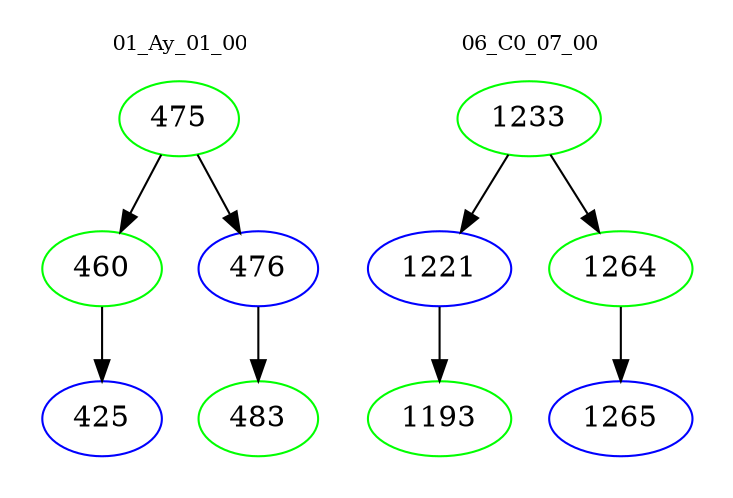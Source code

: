 digraph{
subgraph cluster_0 {
color = white
label = "01_Ay_01_00";
fontsize=10;
T0_475 [label="475", color="green"]
T0_475 -> T0_460 [color="black"]
T0_460 [label="460", color="green"]
T0_460 -> T0_425 [color="black"]
T0_425 [label="425", color="blue"]
T0_475 -> T0_476 [color="black"]
T0_476 [label="476", color="blue"]
T0_476 -> T0_483 [color="black"]
T0_483 [label="483", color="green"]
}
subgraph cluster_1 {
color = white
label = "06_C0_07_00";
fontsize=10;
T1_1233 [label="1233", color="green"]
T1_1233 -> T1_1221 [color="black"]
T1_1221 [label="1221", color="blue"]
T1_1221 -> T1_1193 [color="black"]
T1_1193 [label="1193", color="green"]
T1_1233 -> T1_1264 [color="black"]
T1_1264 [label="1264", color="green"]
T1_1264 -> T1_1265 [color="black"]
T1_1265 [label="1265", color="blue"]
}
}
